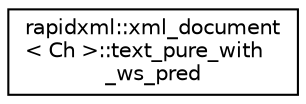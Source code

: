 digraph "Graphical Class Hierarchy"
{
  edge [fontname="Helvetica",fontsize="10",labelfontname="Helvetica",labelfontsize="10"];
  node [fontname="Helvetica",fontsize="10",shape=record];
  rankdir="LR";
  Node0 [label="rapidxml::xml_document\l\< Ch \>::text_pure_with\l_ws_pred",height=0.2,width=0.4,color="black", fillcolor="white", style="filled",URL="$structrapidxml_1_1xml__document_1_1text__pure__with__ws__pred.html"];
}
